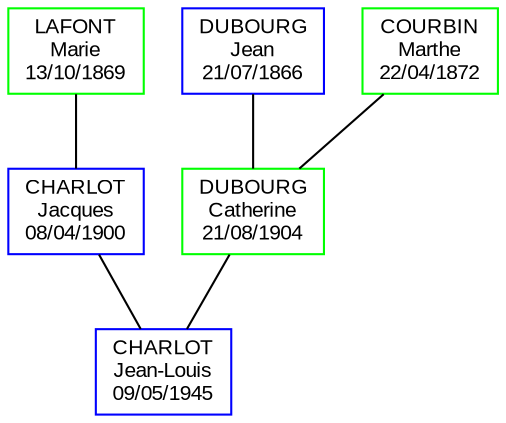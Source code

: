 digraph {
	rankdir = " BT " ;

node [shape=box,fontname="Arial",fontsize =10];

edge [dir=none];

	node [color=blue];
	4 [label="CHARLOT\nJean-Louis\n09/05/1945"];

	node [color=blue];
	8 [label="CHARLOT\nJacques\n08/04/1900"];

	node [color=green];
	17 [label="LAFONT\nMarie\n13/10/1869"];
	17 -> 8;
	8 -> 4;

	node [color=green];
	9 [label="DUBOURG\nCatherine\n21/08/1904"];

	node [color=blue];
	18 [label="DUBOURG\nJean\n21/07/1866"];
	18 -> 9;

	node [color=green];
	19 [label="COURBIN\nMarthe\n22/04/1872"];
	19 -> 9;
	9 -> 4;
}